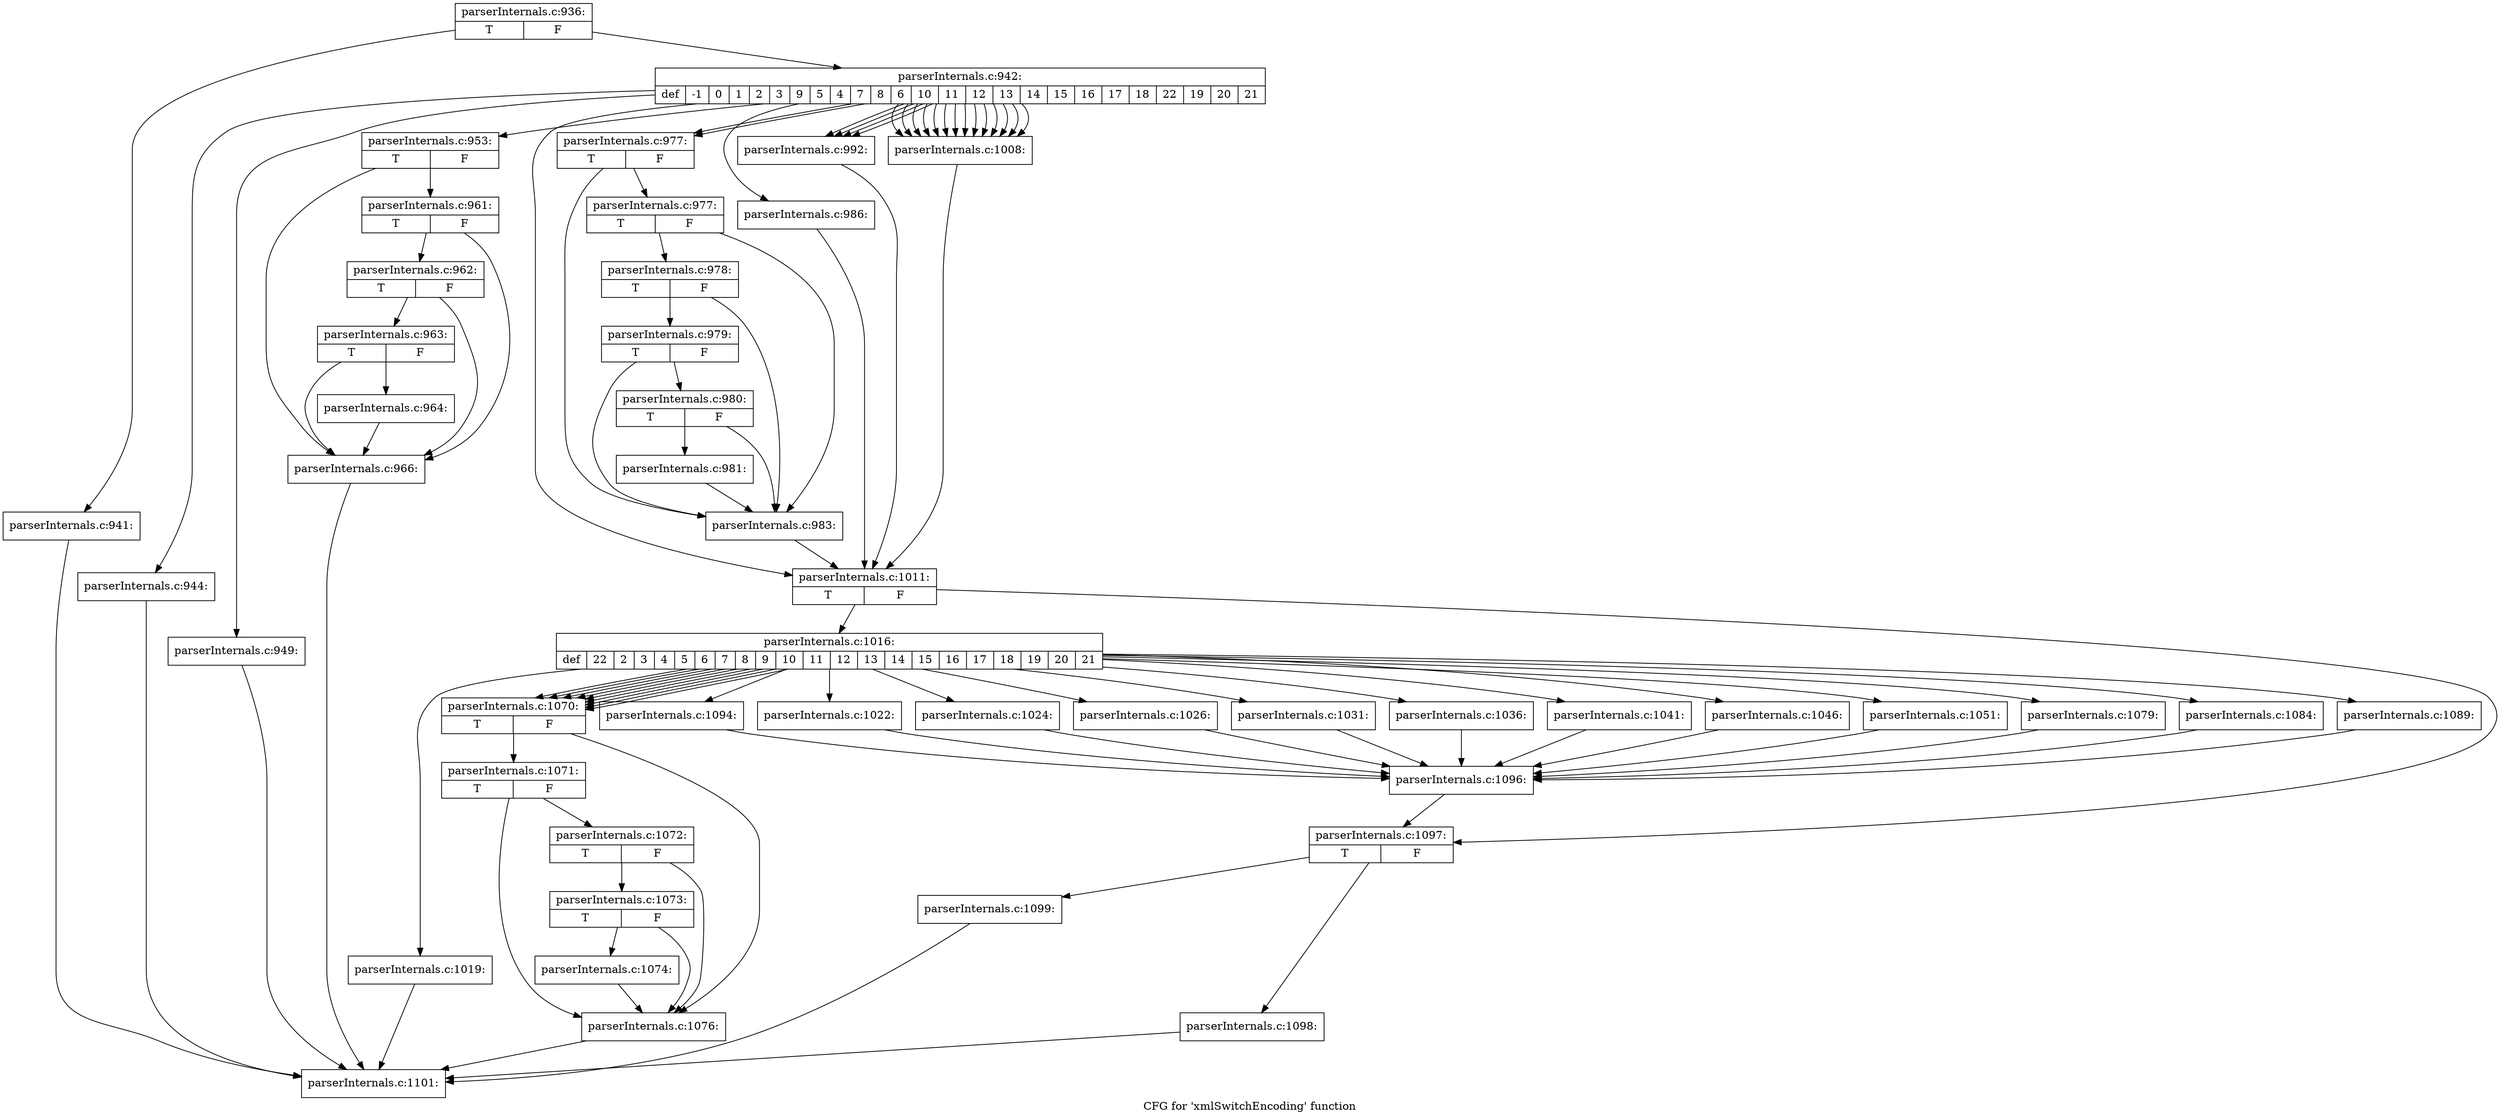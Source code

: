 digraph "CFG for 'xmlSwitchEncoding' function" {
	label="CFG for 'xmlSwitchEncoding' function";

	Node0x3b1cb20 [shape=record,label="{parserInternals.c:936:|{<s0>T|<s1>F}}"];
	Node0x3b1cb20 -> Node0x3b0b600;
	Node0x3b1cb20 -> Node0x3ba5920;
	Node0x3b0b600 [shape=record,label="{parserInternals.c:941:}"];
	Node0x3b0b600 -> Node0x3c096e0;
	Node0x3ba5920 [shape=record,label="{parserInternals.c:942:|{<s0>def|<s1>-1|<s2>0|<s3>1|<s4>2|<s5>3|<s6>9|<s7>5|<s8>4|<s9>7|<s10>8|<s11>6|<s12>10|<s13>11|<s14>12|<s15>13|<s16>14|<s17>15|<s18>16|<s19>17|<s20>18|<s21>22|<s22>19|<s23>20|<s24>21}}"];
	Node0x3ba5920 -> Node0x3ba5e20;
	Node0x3ba5920 -> Node0x3c0bbb0;
	Node0x3ba5920 -> Node0x3c0c180;
	Node0x3ba5920 -> Node0x3c0c580;
	Node0x3ba5920 -> Node0x3c0e7c0;
	Node0x3ba5920 -> Node0x3c0e7c0;
	Node0x3ba5920 -> Node0x3c10c10;
	Node0x3ba5920 -> Node0x3c10e00;
	Node0x3ba5920 -> Node0x3c10e00;
	Node0x3ba5920 -> Node0x3c10e00;
	Node0x3ba5920 -> Node0x3c10e00;
	Node0x3ba5920 -> Node0x3c11030;
	Node0x3ba5920 -> Node0x3c11030;
	Node0x3ba5920 -> Node0x3c11030;
	Node0x3ba5920 -> Node0x3c11030;
	Node0x3ba5920 -> Node0x3c11030;
	Node0x3ba5920 -> Node0x3c11030;
	Node0x3ba5920 -> Node0x3c11030;
	Node0x3ba5920 -> Node0x3c11030;
	Node0x3ba5920 -> Node0x3c11030;
	Node0x3ba5920 -> Node0x3c11030;
	Node0x3ba5920 -> Node0x3c11030;
	Node0x3ba5920 -> Node0x3c11030;
	Node0x3ba5920 -> Node0x3c11030;
	Node0x3ba5920 -> Node0x3c11030;
	Node0x3c0bbb0 [shape=record,label="{parserInternals.c:944:}"];
	Node0x3c0bbb0 -> Node0x3c096e0;
	Node0x3c0c180 [shape=record,label="{parserInternals.c:949:}"];
	Node0x3c0c180 -> Node0x3c096e0;
	Node0x3c0c580 [shape=record,label="{parserInternals.c:953:|{<s0>T|<s1>F}}"];
	Node0x3c0c580 -> Node0x3c0ca50;
	Node0x3c0c580 -> Node0x3c0c900;
	Node0x3c0ca50 [shape=record,label="{parserInternals.c:961:|{<s0>T|<s1>F}}"];
	Node0x3c0ca50 -> Node0x3c0c9d0;
	Node0x3c0ca50 -> Node0x3c0c900;
	Node0x3c0c9d0 [shape=record,label="{parserInternals.c:962:|{<s0>T|<s1>F}}"];
	Node0x3c0c9d0 -> Node0x3c0c950;
	Node0x3c0c9d0 -> Node0x3c0c900;
	Node0x3c0c950 [shape=record,label="{parserInternals.c:963:|{<s0>T|<s1>F}}"];
	Node0x3c0c950 -> Node0x3c0c8b0;
	Node0x3c0c950 -> Node0x3c0c900;
	Node0x3c0c8b0 [shape=record,label="{parserInternals.c:964:}"];
	Node0x3c0c8b0 -> Node0x3c0c900;
	Node0x3c0c900 [shape=record,label="{parserInternals.c:966:}"];
	Node0x3c0c900 -> Node0x3c096e0;
	Node0x3c0e7c0 [shape=record,label="{parserInternals.c:977:|{<s0>T|<s1>F}}"];
	Node0x3c0e7c0 -> Node0x3c0ead0;
	Node0x3c0e7c0 -> Node0x3c0e900;
	Node0x3c0ead0 [shape=record,label="{parserInternals.c:977:|{<s0>T|<s1>F}}"];
	Node0x3c0ead0 -> Node0x3c0ea50;
	Node0x3c0ead0 -> Node0x3c0e900;
	Node0x3c0ea50 [shape=record,label="{parserInternals.c:978:|{<s0>T|<s1>F}}"];
	Node0x3c0ea50 -> Node0x3c0e9d0;
	Node0x3c0ea50 -> Node0x3c0e900;
	Node0x3c0e9d0 [shape=record,label="{parserInternals.c:979:|{<s0>T|<s1>F}}"];
	Node0x3c0e9d0 -> Node0x3c0e950;
	Node0x3c0e9d0 -> Node0x3c0e900;
	Node0x3c0e950 [shape=record,label="{parserInternals.c:980:|{<s0>T|<s1>F}}"];
	Node0x3c0e950 -> Node0x3c0e8b0;
	Node0x3c0e950 -> Node0x3c0e900;
	Node0x3c0e8b0 [shape=record,label="{parserInternals.c:981:}"];
	Node0x3c0e8b0 -> Node0x3c0e900;
	Node0x3c0e900 [shape=record,label="{parserInternals.c:983:}"];
	Node0x3c0e900 -> Node0x3ba5e20;
	Node0x3c10c10 [shape=record,label="{parserInternals.c:986:}"];
	Node0x3c10c10 -> Node0x3ba5e20;
	Node0x3c10e00 [shape=record,label="{parserInternals.c:992:}"];
	Node0x3c10e00 -> Node0x3ba5e20;
	Node0x3c11030 [shape=record,label="{parserInternals.c:1008:}"];
	Node0x3c11030 -> Node0x3ba5e20;
	Node0x3ba5e20 [shape=record,label="{parserInternals.c:1011:|{<s0>T|<s1>F}}"];
	Node0x3ba5e20 -> Node0x3c12410;
	Node0x3ba5e20 -> Node0x3ba5ea0;
	Node0x3c12410 [shape=record,label="{parserInternals.c:1016:|{<s0>def|<s1>22|<s2>2|<s3>3|<s4>4|<s5>5|<s6>6|<s7>7|<s8>8|<s9>9|<s10>10|<s11>11|<s12>12|<s13>13|<s14>14|<s15>15|<s16>16|<s17>17|<s18>18|<s19>19|<s20>20|<s21>21}}"];
	Node0x3c12410 -> Node0x3c12a30;
	Node0x3c12410 -> Node0x3c12d00;
	Node0x3c12410 -> Node0x3c12fb0;
	Node0x3c12410 -> Node0x3c13060;
	Node0x3c12410 -> Node0x3c13140;
	Node0x3c12410 -> Node0x3c137b0;
	Node0x3c12410 -> Node0x3c13c60;
	Node0x3c12410 -> Node0x3b051b0;
	Node0x3c12410 -> Node0x3b966a0;
	Node0x3c12410 -> Node0x3c14f30;
	Node0x3c12410 -> Node0x3c153c0;
	Node0x3c12410 -> Node0x3c153c0;
	Node0x3c12410 -> Node0x3c153c0;
	Node0x3c12410 -> Node0x3c153c0;
	Node0x3c12410 -> Node0x3c153c0;
	Node0x3c12410 -> Node0x3c153c0;
	Node0x3c12410 -> Node0x3c153c0;
	Node0x3c12410 -> Node0x3c153c0;
	Node0x3c12410 -> Node0x3c153c0;
	Node0x3c12410 -> Node0x3c17470;
	Node0x3c12410 -> Node0x3c181d0;
	Node0x3c12410 -> Node0x3c18680;
	Node0x3c12d00 [shape=record,label="{parserInternals.c:1019:}"];
	Node0x3c12d00 -> Node0x3c096e0;
	Node0x3c12fb0 [shape=record,label="{parserInternals.c:1022:}"];
	Node0x3c12fb0 -> Node0x3c129e0;
	Node0x3c13060 [shape=record,label="{parserInternals.c:1024:}"];
	Node0x3c13060 -> Node0x3c129e0;
	Node0x3c13140 [shape=record,label="{parserInternals.c:1026:}"];
	Node0x3c13140 -> Node0x3c129e0;
	Node0x3c137b0 [shape=record,label="{parserInternals.c:1031:}"];
	Node0x3c137b0 -> Node0x3c129e0;
	Node0x3c13c60 [shape=record,label="{parserInternals.c:1036:}"];
	Node0x3c13c60 -> Node0x3c129e0;
	Node0x3b051b0 [shape=record,label="{parserInternals.c:1041:}"];
	Node0x3b051b0 -> Node0x3c129e0;
	Node0x3b966a0 [shape=record,label="{parserInternals.c:1046:}"];
	Node0x3b966a0 -> Node0x3c129e0;
	Node0x3c14f30 [shape=record,label="{parserInternals.c:1051:}"];
	Node0x3c14f30 -> Node0x3c129e0;
	Node0x3c153c0 [shape=record,label="{parserInternals.c:1070:|{<s0>T|<s1>F}}"];
	Node0x3c153c0 -> Node0x3c15a50;
	Node0x3c153c0 -> Node0x3c12b70;
	Node0x3c15a50 [shape=record,label="{parserInternals.c:1071:|{<s0>T|<s1>F}}"];
	Node0x3c15a50 -> Node0x3c12c40;
	Node0x3c15a50 -> Node0x3c12b70;
	Node0x3c12c40 [shape=record,label="{parserInternals.c:1072:|{<s0>T|<s1>F}}"];
	Node0x3c12c40 -> Node0x3c12bc0;
	Node0x3c12c40 -> Node0x3c12b70;
	Node0x3c12bc0 [shape=record,label="{parserInternals.c:1073:|{<s0>T|<s1>F}}"];
	Node0x3c12bc0 -> Node0x3c12b20;
	Node0x3c12bc0 -> Node0x3c12b70;
	Node0x3c12b20 [shape=record,label="{parserInternals.c:1074:}"];
	Node0x3c12b20 -> Node0x3c12b70;
	Node0x3c12b70 [shape=record,label="{parserInternals.c:1076:}"];
	Node0x3c12b70 -> Node0x3c096e0;
	Node0x3c17470 [shape=record,label="{parserInternals.c:1079:}"];
	Node0x3c17470 -> Node0x3c129e0;
	Node0x3c181d0 [shape=record,label="{parserInternals.c:1084:}"];
	Node0x3c181d0 -> Node0x3c129e0;
	Node0x3c18680 [shape=record,label="{parserInternals.c:1089:}"];
	Node0x3c18680 -> Node0x3c129e0;
	Node0x3c12a30 [shape=record,label="{parserInternals.c:1094:}"];
	Node0x3c12a30 -> Node0x3c129e0;
	Node0x3c129e0 [shape=record,label="{parserInternals.c:1096:}"];
	Node0x3c129e0 -> Node0x3ba5ea0;
	Node0x3ba5ea0 [shape=record,label="{parserInternals.c:1097:|{<s0>T|<s1>F}}"];
	Node0x3ba5ea0 -> Node0x3c18d40;
	Node0x3ba5ea0 -> Node0x3c18d90;
	Node0x3c18d40 [shape=record,label="{parserInternals.c:1098:}"];
	Node0x3c18d40 -> Node0x3c096e0;
	Node0x3c18d90 [shape=record,label="{parserInternals.c:1099:}"];
	Node0x3c18d90 -> Node0x3c096e0;
	Node0x3c096e0 [shape=record,label="{parserInternals.c:1101:}"];
}
